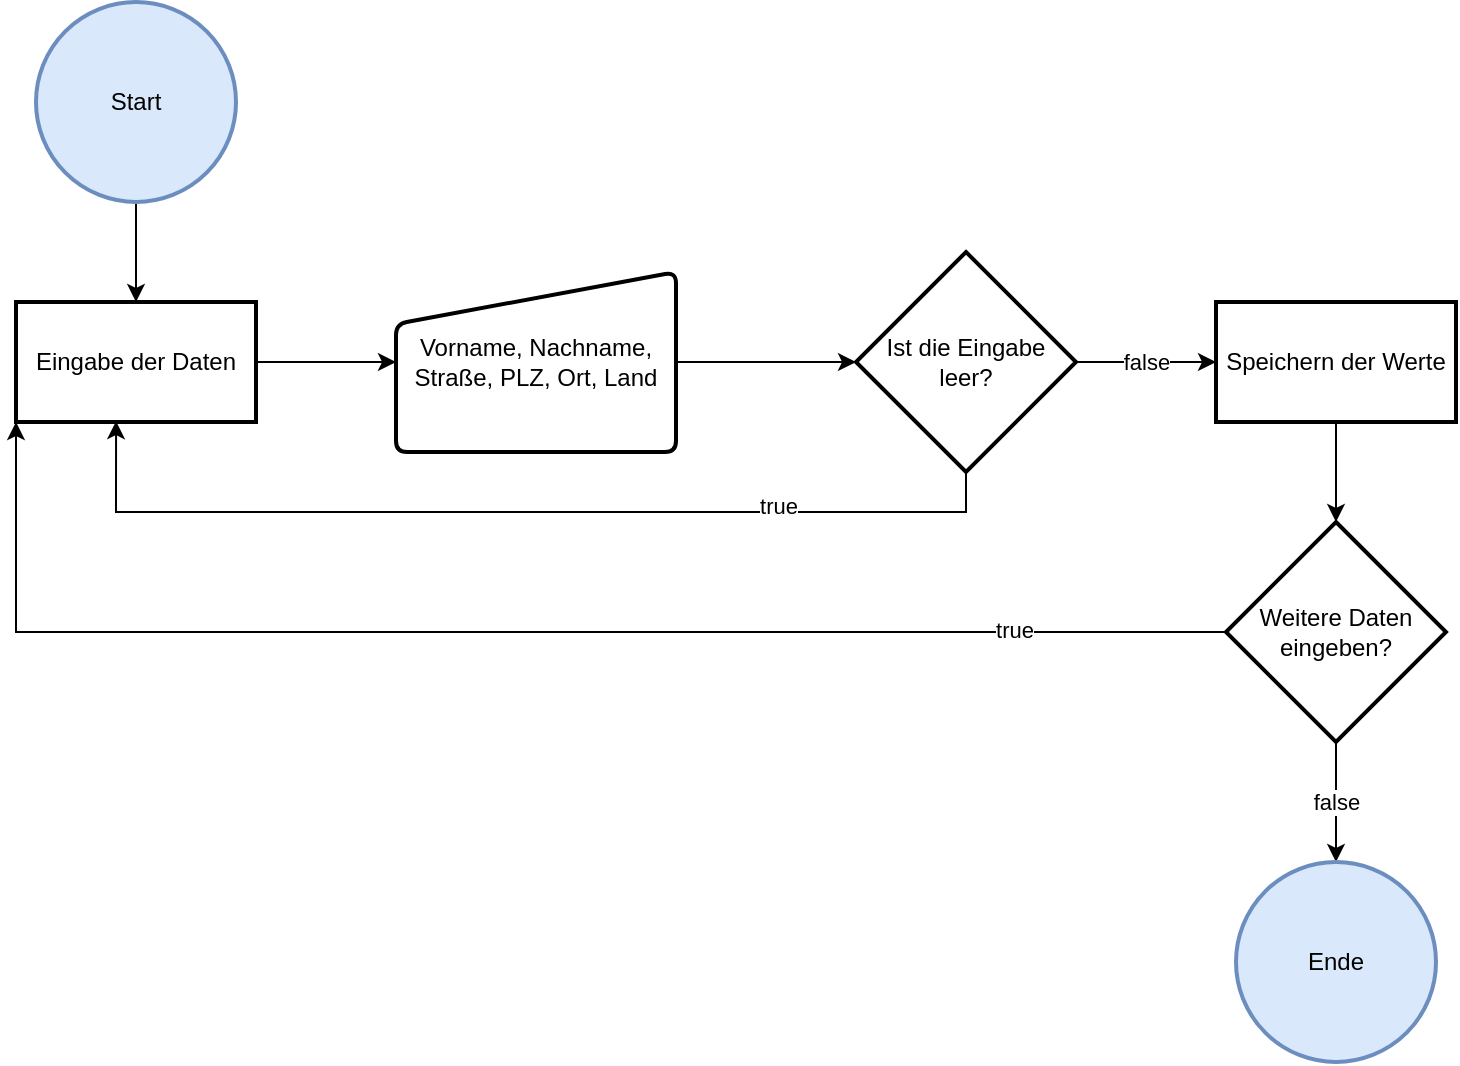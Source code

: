 <mxfile version="19.0.1" type="device"><diagram id="_mYUqVibSMzVaXV3l13q" name="Seite-1"><mxGraphModel dx="1038" dy="641" grid="1" gridSize="10" guides="1" tooltips="1" connect="1" arrows="1" fold="1" page="1" pageScale="1" pageWidth="827" pageHeight="1169" math="0" shadow="0"><root><mxCell id="0"/><mxCell id="1" parent="0"/><mxCell id="ARFfM500KmWifLFXX4tV-3" value="" style="edgeStyle=orthogonalEdgeStyle;rounded=0;orthogonalLoop=1;jettySize=auto;html=1;" edge="1" parent="1" source="ARFfM500KmWifLFXX4tV-1" target="ARFfM500KmWifLFXX4tV-2"><mxGeometry relative="1" as="geometry"/></mxCell><mxCell id="ARFfM500KmWifLFXX4tV-1" value="Start" style="strokeWidth=2;html=1;shape=mxgraph.flowchart.start_2;whiteSpace=wrap;fillColor=#dae8fc;strokeColor=#6c8ebf;" vertex="1" parent="1"><mxGeometry x="50" y="40" width="100" height="100" as="geometry"/></mxCell><mxCell id="ARFfM500KmWifLFXX4tV-11" value="" style="edgeStyle=orthogonalEdgeStyle;rounded=0;orthogonalLoop=1;jettySize=auto;html=1;" edge="1" parent="1" source="ARFfM500KmWifLFXX4tV-2" target="ARFfM500KmWifLFXX4tV-10"><mxGeometry relative="1" as="geometry"/></mxCell><mxCell id="ARFfM500KmWifLFXX4tV-2" value="Eingabe der Daten" style="whiteSpace=wrap;html=1;strokeWidth=2;" vertex="1" parent="1"><mxGeometry x="40" y="190" width="120" height="60" as="geometry"/></mxCell><mxCell id="ARFfM500KmWifLFXX4tV-7" value="false" style="edgeStyle=orthogonalEdgeStyle;rounded=0;orthogonalLoop=1;jettySize=auto;html=1;" edge="1" parent="1" source="ARFfM500KmWifLFXX4tV-4" target="ARFfM500KmWifLFXX4tV-6"><mxGeometry relative="1" as="geometry"/></mxCell><mxCell id="ARFfM500KmWifLFXX4tV-13" style="edgeStyle=orthogonalEdgeStyle;rounded=0;orthogonalLoop=1;jettySize=auto;html=1;entryX=0.417;entryY=0.993;entryDx=0;entryDy=0;entryPerimeter=0;exitX=0.5;exitY=1;exitDx=0;exitDy=0;" edge="1" parent="1" source="ARFfM500KmWifLFXX4tV-4" target="ARFfM500KmWifLFXX4tV-2"><mxGeometry relative="1" as="geometry"/></mxCell><mxCell id="ARFfM500KmWifLFXX4tV-14" value="true" style="edgeLabel;html=1;align=center;verticalAlign=middle;resizable=0;points=[];" vertex="1" connectable="0" parent="ARFfM500KmWifLFXX4tV-13"><mxGeometry x="-0.533" y="-3" relative="1" as="geometry"><mxPoint as="offset"/></mxGeometry></mxCell><mxCell id="ARFfM500KmWifLFXX4tV-4" value="Ist die Eingabe leer?" style="rhombus;whiteSpace=wrap;html=1;strokeWidth=2;" vertex="1" parent="1"><mxGeometry x="460" y="165" width="110" height="110" as="geometry"/></mxCell><mxCell id="ARFfM500KmWifLFXX4tV-18" value="" style="edgeStyle=orthogonalEdgeStyle;rounded=0;orthogonalLoop=1;jettySize=auto;html=1;" edge="1" parent="1" source="ARFfM500KmWifLFXX4tV-6" target="ARFfM500KmWifLFXX4tV-17"><mxGeometry relative="1" as="geometry"/></mxCell><mxCell id="ARFfM500KmWifLFXX4tV-6" value="Speichern der Werte" style="whiteSpace=wrap;html=1;strokeWidth=2;" vertex="1" parent="1"><mxGeometry x="640" y="190" width="120" height="60" as="geometry"/></mxCell><mxCell id="ARFfM500KmWifLFXX4tV-12" value="" style="edgeStyle=orthogonalEdgeStyle;rounded=0;orthogonalLoop=1;jettySize=auto;html=1;" edge="1" parent="1" source="ARFfM500KmWifLFXX4tV-10" target="ARFfM500KmWifLFXX4tV-4"><mxGeometry relative="1" as="geometry"/></mxCell><mxCell id="ARFfM500KmWifLFXX4tV-10" value="Vorname, Nachname, Straße, PLZ, Ort, Land" style="html=1;strokeWidth=2;shape=manualInput;whiteSpace=wrap;rounded=1;size=26;arcSize=11;" vertex="1" parent="1"><mxGeometry x="230" y="175" width="140" height="90" as="geometry"/></mxCell><mxCell id="ARFfM500KmWifLFXX4tV-20" value="false" style="edgeStyle=orthogonalEdgeStyle;rounded=0;orthogonalLoop=1;jettySize=auto;html=1;" edge="1" parent="1" source="ARFfM500KmWifLFXX4tV-17" target="ARFfM500KmWifLFXX4tV-19"><mxGeometry relative="1" as="geometry"/></mxCell><mxCell id="ARFfM500KmWifLFXX4tV-21" style="edgeStyle=orthogonalEdgeStyle;rounded=0;orthogonalLoop=1;jettySize=auto;html=1;entryX=0;entryY=1;entryDx=0;entryDy=0;" edge="1" parent="1" source="ARFfM500KmWifLFXX4tV-17" target="ARFfM500KmWifLFXX4tV-2"><mxGeometry relative="1" as="geometry"/></mxCell><mxCell id="ARFfM500KmWifLFXX4tV-22" value="true" style="edgeLabel;html=1;align=center;verticalAlign=middle;resizable=0;points=[];" vertex="1" connectable="0" parent="ARFfM500KmWifLFXX4tV-21"><mxGeometry x="-0.7" y="-1" relative="1" as="geometry"><mxPoint as="offset"/></mxGeometry></mxCell><mxCell id="ARFfM500KmWifLFXX4tV-17" value="Weitere Daten eingeben?" style="rhombus;whiteSpace=wrap;html=1;strokeWidth=2;" vertex="1" parent="1"><mxGeometry x="645" y="300" width="110" height="110" as="geometry"/></mxCell><mxCell id="ARFfM500KmWifLFXX4tV-19" value="Ende" style="strokeWidth=2;html=1;shape=mxgraph.flowchart.start_2;whiteSpace=wrap;fillColor=#dae8fc;strokeColor=#6c8ebf;" vertex="1" parent="1"><mxGeometry x="650" y="470" width="100" height="100" as="geometry"/></mxCell></root></mxGraphModel></diagram></mxfile>